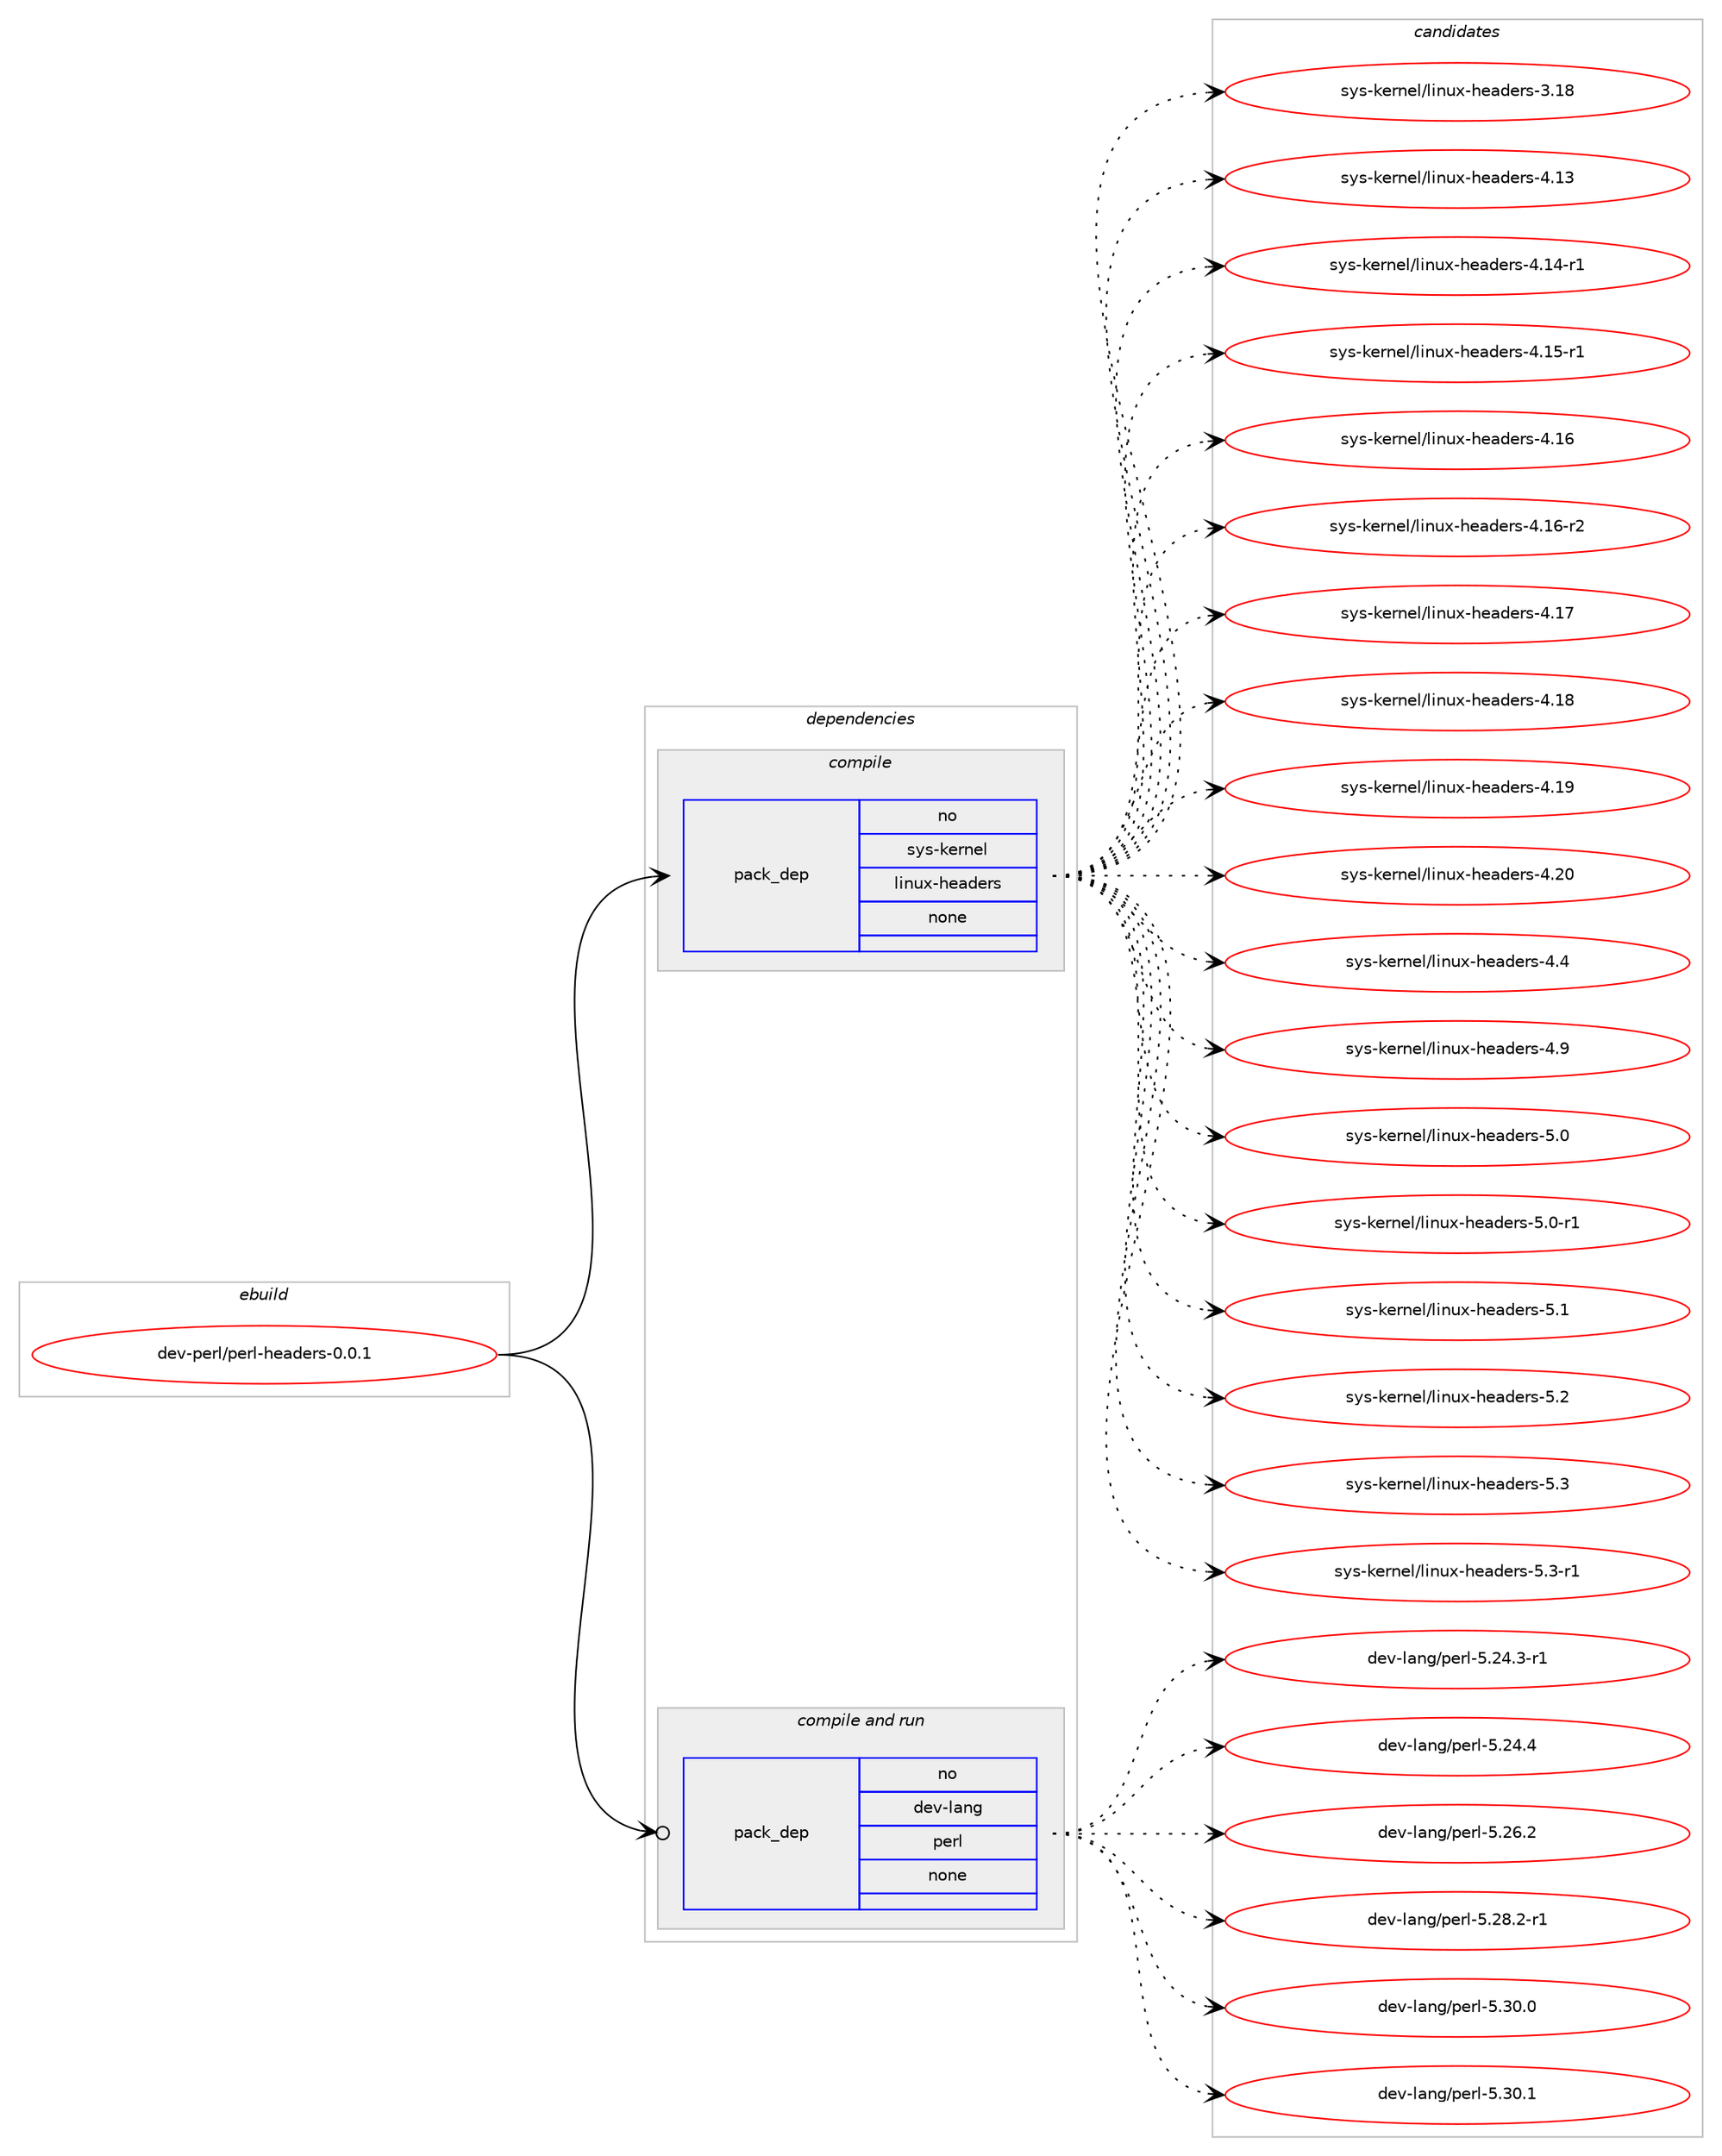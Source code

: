 digraph prolog {

# *************
# Graph options
# *************

newrank=true;
concentrate=true;
compound=true;
graph [rankdir=LR,fontname=Helvetica,fontsize=10,ranksep=1.5];#, ranksep=2.5, nodesep=0.2];
edge  [arrowhead=vee];
node  [fontname=Helvetica,fontsize=10];

# **********
# The ebuild
# **********

subgraph cluster_leftcol {
color=gray;
rank=same;
label=<<i>ebuild</i>>;
id [label="dev-perl/perl-headers-0.0.1", color=red, width=4, href="../dev-perl/perl-headers-0.0.1.svg"];
}

# ****************
# The dependencies
# ****************

subgraph cluster_midcol {
color=gray;
label=<<i>dependencies</i>>;
subgraph cluster_compile {
fillcolor="#eeeeee";
style=filled;
label=<<i>compile</i>>;
subgraph pack442492 {
dependency588799 [label=<<TABLE BORDER="0" CELLBORDER="1" CELLSPACING="0" CELLPADDING="4" WIDTH="220"><TR><TD ROWSPAN="6" CELLPADDING="30">pack_dep</TD></TR><TR><TD WIDTH="110">no</TD></TR><TR><TD>sys-kernel</TD></TR><TR><TD>linux-headers</TD></TR><TR><TD>none</TD></TR><TR><TD></TD></TR></TABLE>>, shape=none, color=blue];
}
id:e -> dependency588799:w [weight=20,style="solid",arrowhead="vee"];
}
subgraph cluster_compileandrun {
fillcolor="#eeeeee";
style=filled;
label=<<i>compile and run</i>>;
subgraph pack442493 {
dependency588800 [label=<<TABLE BORDER="0" CELLBORDER="1" CELLSPACING="0" CELLPADDING="4" WIDTH="220"><TR><TD ROWSPAN="6" CELLPADDING="30">pack_dep</TD></TR><TR><TD WIDTH="110">no</TD></TR><TR><TD>dev-lang</TD></TR><TR><TD>perl</TD></TR><TR><TD>none</TD></TR><TR><TD></TD></TR></TABLE>>, shape=none, color=blue];
}
id:e -> dependency588800:w [weight=20,style="solid",arrowhead="odotvee"];
}
subgraph cluster_run {
fillcolor="#eeeeee";
style=filled;
label=<<i>run</i>>;
}
}

# **************
# The candidates
# **************

subgraph cluster_choices {
rank=same;
color=gray;
label=<<i>candidates</i>>;

subgraph choice442492 {
color=black;
nodesep=1;
choice115121115451071011141101011084710810511011712045104101971001011141154551464956 [label="sys-kernel/linux-headers-3.18", color=red, width=4,href="../sys-kernel/linux-headers-3.18.svg"];
choice115121115451071011141101011084710810511011712045104101971001011141154552464951 [label="sys-kernel/linux-headers-4.13", color=red, width=4,href="../sys-kernel/linux-headers-4.13.svg"];
choice1151211154510710111411010110847108105110117120451041019710010111411545524649524511449 [label="sys-kernel/linux-headers-4.14-r1", color=red, width=4,href="../sys-kernel/linux-headers-4.14-r1.svg"];
choice1151211154510710111411010110847108105110117120451041019710010111411545524649534511449 [label="sys-kernel/linux-headers-4.15-r1", color=red, width=4,href="../sys-kernel/linux-headers-4.15-r1.svg"];
choice115121115451071011141101011084710810511011712045104101971001011141154552464954 [label="sys-kernel/linux-headers-4.16", color=red, width=4,href="../sys-kernel/linux-headers-4.16.svg"];
choice1151211154510710111411010110847108105110117120451041019710010111411545524649544511450 [label="sys-kernel/linux-headers-4.16-r2", color=red, width=4,href="../sys-kernel/linux-headers-4.16-r2.svg"];
choice115121115451071011141101011084710810511011712045104101971001011141154552464955 [label="sys-kernel/linux-headers-4.17", color=red, width=4,href="../sys-kernel/linux-headers-4.17.svg"];
choice115121115451071011141101011084710810511011712045104101971001011141154552464956 [label="sys-kernel/linux-headers-4.18", color=red, width=4,href="../sys-kernel/linux-headers-4.18.svg"];
choice115121115451071011141101011084710810511011712045104101971001011141154552464957 [label="sys-kernel/linux-headers-4.19", color=red, width=4,href="../sys-kernel/linux-headers-4.19.svg"];
choice115121115451071011141101011084710810511011712045104101971001011141154552465048 [label="sys-kernel/linux-headers-4.20", color=red, width=4,href="../sys-kernel/linux-headers-4.20.svg"];
choice1151211154510710111411010110847108105110117120451041019710010111411545524652 [label="sys-kernel/linux-headers-4.4", color=red, width=4,href="../sys-kernel/linux-headers-4.4.svg"];
choice1151211154510710111411010110847108105110117120451041019710010111411545524657 [label="sys-kernel/linux-headers-4.9", color=red, width=4,href="../sys-kernel/linux-headers-4.9.svg"];
choice1151211154510710111411010110847108105110117120451041019710010111411545534648 [label="sys-kernel/linux-headers-5.0", color=red, width=4,href="../sys-kernel/linux-headers-5.0.svg"];
choice11512111545107101114110101108471081051101171204510410197100101114115455346484511449 [label="sys-kernel/linux-headers-5.0-r1", color=red, width=4,href="../sys-kernel/linux-headers-5.0-r1.svg"];
choice1151211154510710111411010110847108105110117120451041019710010111411545534649 [label="sys-kernel/linux-headers-5.1", color=red, width=4,href="../sys-kernel/linux-headers-5.1.svg"];
choice1151211154510710111411010110847108105110117120451041019710010111411545534650 [label="sys-kernel/linux-headers-5.2", color=red, width=4,href="../sys-kernel/linux-headers-5.2.svg"];
choice1151211154510710111411010110847108105110117120451041019710010111411545534651 [label="sys-kernel/linux-headers-5.3", color=red, width=4,href="../sys-kernel/linux-headers-5.3.svg"];
choice11512111545107101114110101108471081051101171204510410197100101114115455346514511449 [label="sys-kernel/linux-headers-5.3-r1", color=red, width=4,href="../sys-kernel/linux-headers-5.3-r1.svg"];
dependency588799:e -> choice115121115451071011141101011084710810511011712045104101971001011141154551464956:w [style=dotted,weight="100"];
dependency588799:e -> choice115121115451071011141101011084710810511011712045104101971001011141154552464951:w [style=dotted,weight="100"];
dependency588799:e -> choice1151211154510710111411010110847108105110117120451041019710010111411545524649524511449:w [style=dotted,weight="100"];
dependency588799:e -> choice1151211154510710111411010110847108105110117120451041019710010111411545524649534511449:w [style=dotted,weight="100"];
dependency588799:e -> choice115121115451071011141101011084710810511011712045104101971001011141154552464954:w [style=dotted,weight="100"];
dependency588799:e -> choice1151211154510710111411010110847108105110117120451041019710010111411545524649544511450:w [style=dotted,weight="100"];
dependency588799:e -> choice115121115451071011141101011084710810511011712045104101971001011141154552464955:w [style=dotted,weight="100"];
dependency588799:e -> choice115121115451071011141101011084710810511011712045104101971001011141154552464956:w [style=dotted,weight="100"];
dependency588799:e -> choice115121115451071011141101011084710810511011712045104101971001011141154552464957:w [style=dotted,weight="100"];
dependency588799:e -> choice115121115451071011141101011084710810511011712045104101971001011141154552465048:w [style=dotted,weight="100"];
dependency588799:e -> choice1151211154510710111411010110847108105110117120451041019710010111411545524652:w [style=dotted,weight="100"];
dependency588799:e -> choice1151211154510710111411010110847108105110117120451041019710010111411545524657:w [style=dotted,weight="100"];
dependency588799:e -> choice1151211154510710111411010110847108105110117120451041019710010111411545534648:w [style=dotted,weight="100"];
dependency588799:e -> choice11512111545107101114110101108471081051101171204510410197100101114115455346484511449:w [style=dotted,weight="100"];
dependency588799:e -> choice1151211154510710111411010110847108105110117120451041019710010111411545534649:w [style=dotted,weight="100"];
dependency588799:e -> choice1151211154510710111411010110847108105110117120451041019710010111411545534650:w [style=dotted,weight="100"];
dependency588799:e -> choice1151211154510710111411010110847108105110117120451041019710010111411545534651:w [style=dotted,weight="100"];
dependency588799:e -> choice11512111545107101114110101108471081051101171204510410197100101114115455346514511449:w [style=dotted,weight="100"];
}
subgraph choice442493 {
color=black;
nodesep=1;
choice100101118451089711010347112101114108455346505246514511449 [label="dev-lang/perl-5.24.3-r1", color=red, width=4,href="../dev-lang/perl-5.24.3-r1.svg"];
choice10010111845108971101034711210111410845534650524652 [label="dev-lang/perl-5.24.4", color=red, width=4,href="../dev-lang/perl-5.24.4.svg"];
choice10010111845108971101034711210111410845534650544650 [label="dev-lang/perl-5.26.2", color=red, width=4,href="../dev-lang/perl-5.26.2.svg"];
choice100101118451089711010347112101114108455346505646504511449 [label="dev-lang/perl-5.28.2-r1", color=red, width=4,href="../dev-lang/perl-5.28.2-r1.svg"];
choice10010111845108971101034711210111410845534651484648 [label="dev-lang/perl-5.30.0", color=red, width=4,href="../dev-lang/perl-5.30.0.svg"];
choice10010111845108971101034711210111410845534651484649 [label="dev-lang/perl-5.30.1", color=red, width=4,href="../dev-lang/perl-5.30.1.svg"];
dependency588800:e -> choice100101118451089711010347112101114108455346505246514511449:w [style=dotted,weight="100"];
dependency588800:e -> choice10010111845108971101034711210111410845534650524652:w [style=dotted,weight="100"];
dependency588800:e -> choice10010111845108971101034711210111410845534650544650:w [style=dotted,weight="100"];
dependency588800:e -> choice100101118451089711010347112101114108455346505646504511449:w [style=dotted,weight="100"];
dependency588800:e -> choice10010111845108971101034711210111410845534651484648:w [style=dotted,weight="100"];
dependency588800:e -> choice10010111845108971101034711210111410845534651484649:w [style=dotted,weight="100"];
}
}

}
